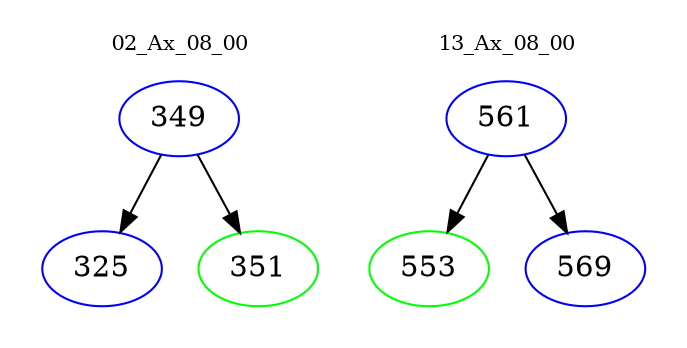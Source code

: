 digraph{
subgraph cluster_0 {
color = white
label = "02_Ax_08_00";
fontsize=10;
T0_349 [label="349", color="blue"]
T0_349 -> T0_325 [color="black"]
T0_325 [label="325", color="blue"]
T0_349 -> T0_351 [color="black"]
T0_351 [label="351", color="green"]
}
subgraph cluster_1 {
color = white
label = "13_Ax_08_00";
fontsize=10;
T1_561 [label="561", color="blue"]
T1_561 -> T1_553 [color="black"]
T1_553 [label="553", color="green"]
T1_561 -> T1_569 [color="black"]
T1_569 [label="569", color="blue"]
}
}
